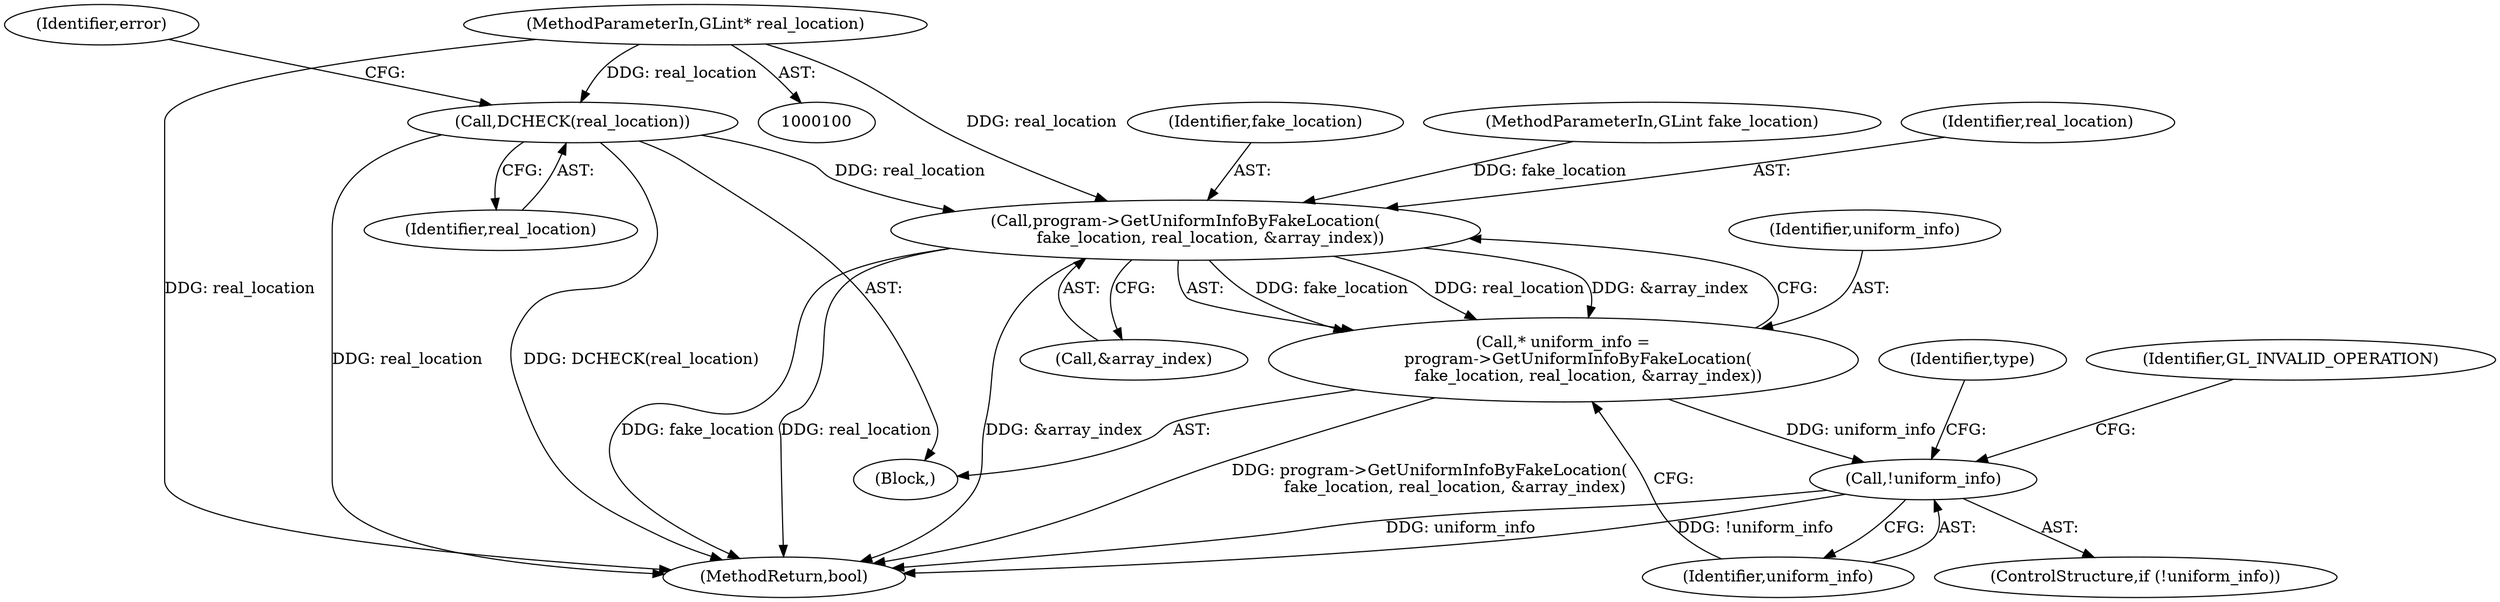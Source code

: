 digraph "0_Chrome_181c7400b2bf50ba02ac77149749fb419b4d4797@pointer" {
"1000119" [label="(Call,DCHECK(real_location))"];
"1000106" [label="(MethodParameterIn,GLint* real_location)"];
"1000176" [label="(Call,program->GetUniformInfoByFakeLocation(\n          fake_location, real_location, &array_index))"];
"1000174" [label="(Call,* uniform_info =\n      program->GetUniformInfoByFakeLocation(\n          fake_location, real_location, &array_index))"];
"1000182" [label="(Call,!uniform_info)"];
"1000234" [label="(MethodReturn,bool)"];
"1000176" [label="(Call,program->GetUniformInfoByFakeLocation(\n          fake_location, real_location, &array_index))"];
"1000175" [label="(Identifier,uniform_info)"];
"1000177" [label="(Identifier,fake_location)"];
"1000179" [label="(Call,&array_index)"];
"1000119" [label="(Call,DCHECK(real_location))"];
"1000193" [label="(Identifier,type)"];
"1000186" [label="(Identifier,GL_INVALID_OPERATION)"];
"1000183" [label="(Identifier,uniform_info)"];
"1000181" [label="(ControlStructure,if (!uniform_info))"];
"1000110" [label="(Block,)"];
"1000102" [label="(MethodParameterIn,GLint fake_location)"];
"1000174" [label="(Call,* uniform_info =\n      program->GetUniformInfoByFakeLocation(\n          fake_location, real_location, &array_index))"];
"1000178" [label="(Identifier,real_location)"];
"1000123" [label="(Identifier,error)"];
"1000182" [label="(Call,!uniform_info)"];
"1000106" [label="(MethodParameterIn,GLint* real_location)"];
"1000120" [label="(Identifier,real_location)"];
"1000119" -> "1000110"  [label="AST: "];
"1000119" -> "1000120"  [label="CFG: "];
"1000120" -> "1000119"  [label="AST: "];
"1000123" -> "1000119"  [label="CFG: "];
"1000119" -> "1000234"  [label="DDG: DCHECK(real_location)"];
"1000119" -> "1000234"  [label="DDG: real_location"];
"1000106" -> "1000119"  [label="DDG: real_location"];
"1000119" -> "1000176"  [label="DDG: real_location"];
"1000106" -> "1000100"  [label="AST: "];
"1000106" -> "1000234"  [label="DDG: real_location"];
"1000106" -> "1000176"  [label="DDG: real_location"];
"1000176" -> "1000174"  [label="AST: "];
"1000176" -> "1000179"  [label="CFG: "];
"1000177" -> "1000176"  [label="AST: "];
"1000178" -> "1000176"  [label="AST: "];
"1000179" -> "1000176"  [label="AST: "];
"1000174" -> "1000176"  [label="CFG: "];
"1000176" -> "1000234"  [label="DDG: real_location"];
"1000176" -> "1000234"  [label="DDG: &array_index"];
"1000176" -> "1000234"  [label="DDG: fake_location"];
"1000176" -> "1000174"  [label="DDG: fake_location"];
"1000176" -> "1000174"  [label="DDG: real_location"];
"1000176" -> "1000174"  [label="DDG: &array_index"];
"1000102" -> "1000176"  [label="DDG: fake_location"];
"1000174" -> "1000110"  [label="AST: "];
"1000175" -> "1000174"  [label="AST: "];
"1000183" -> "1000174"  [label="CFG: "];
"1000174" -> "1000234"  [label="DDG: program->GetUniformInfoByFakeLocation(\n          fake_location, real_location, &array_index)"];
"1000174" -> "1000182"  [label="DDG: uniform_info"];
"1000182" -> "1000181"  [label="AST: "];
"1000182" -> "1000183"  [label="CFG: "];
"1000183" -> "1000182"  [label="AST: "];
"1000186" -> "1000182"  [label="CFG: "];
"1000193" -> "1000182"  [label="CFG: "];
"1000182" -> "1000234"  [label="DDG: !uniform_info"];
"1000182" -> "1000234"  [label="DDG: uniform_info"];
}
